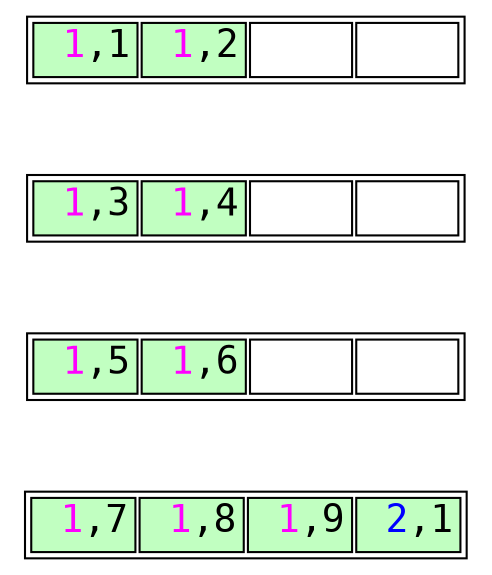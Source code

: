 // Example B-Tree graph
//
// Breadth-first order
//
// Start from root, go left to right
//
// Workflow:
//
// $ dot -T svg btree.dot -o btree.svg;

digraph nbtree {
graph [fontname = "monospace"];
node [shape = none,height=.1,fontname = "monospace",fontsize=18];
// Level 0 (leaf level)
leafnode_2[ label=<<table>
                    <tr>
                        <td bgcolor='darkseagreen1' port="t2"> <font color="magenta">1</font>,1</td>
                        <td bgcolor='darkseagreen1' port="t3"> <font color="magenta">1</font>,2</td>
                        <td bgcolor='white' port="t3">    </td>
                        <td bgcolor='white' port="t3">    </td>
                    </tr>
                </table>
               >
        ];
edge[style=invis];
"leafnode_2" -> "leafnode_3"
leafnode_3[ label=<<table>
                    <tr>
                        <td bgcolor='darkseagreen1' port="t4"> <font color="magenta">1</font>,3</td>
                        <td bgcolor='darkseagreen1' port="t4"> <font color="magenta">1</font>,4</td>
                        <td bgcolor='white' port="t3">    </td>
                        <td bgcolor='white' port="t3">    </td>
                    </tr>
                </table>
               >
        ];
edge[style=invis];
"leafnode_3" -> "leafnode_4"
leafnode_4[ label=<<table>
                    <tr>
                        <td bgcolor='darkseagreen1' port="t4"> <font color="magenta">1</font>,5</td>
                        <td bgcolor='darkseagreen1' port="t4"> <font color="magenta">1</font>,6</td>
                        <td bgcolor='white' port="t3">    </td>
                        <td bgcolor='white' port="t3">    </td>
                    </tr>
                </table>
               >
        ];
edge[style=invis];
"leafnode_4" -> "leafnode_5"
leafnode_5[ label=<<table>
                    <tr>
                        <td bgcolor='darkseagreen1' port="t4"> <font color="magenta">1</font>,7</td>
                        <td bgcolor='darkseagreen1' port="t4"> <font color="magenta">1</font>,8</td>
                        <td bgcolor='darkseagreen1' port="t4"> <font color="magenta">1</font>,9</td>
                        <td bgcolor='darkseagreen1' port="t4"> <font color="blue">2</font>,1</td>
                    </tr>
                </table>
               >
        ];
//Force alignment from root to internal to leaf levels:
//edge[style=invis];
//"rootnode":d1 -> "leafnode_2":t2
}
